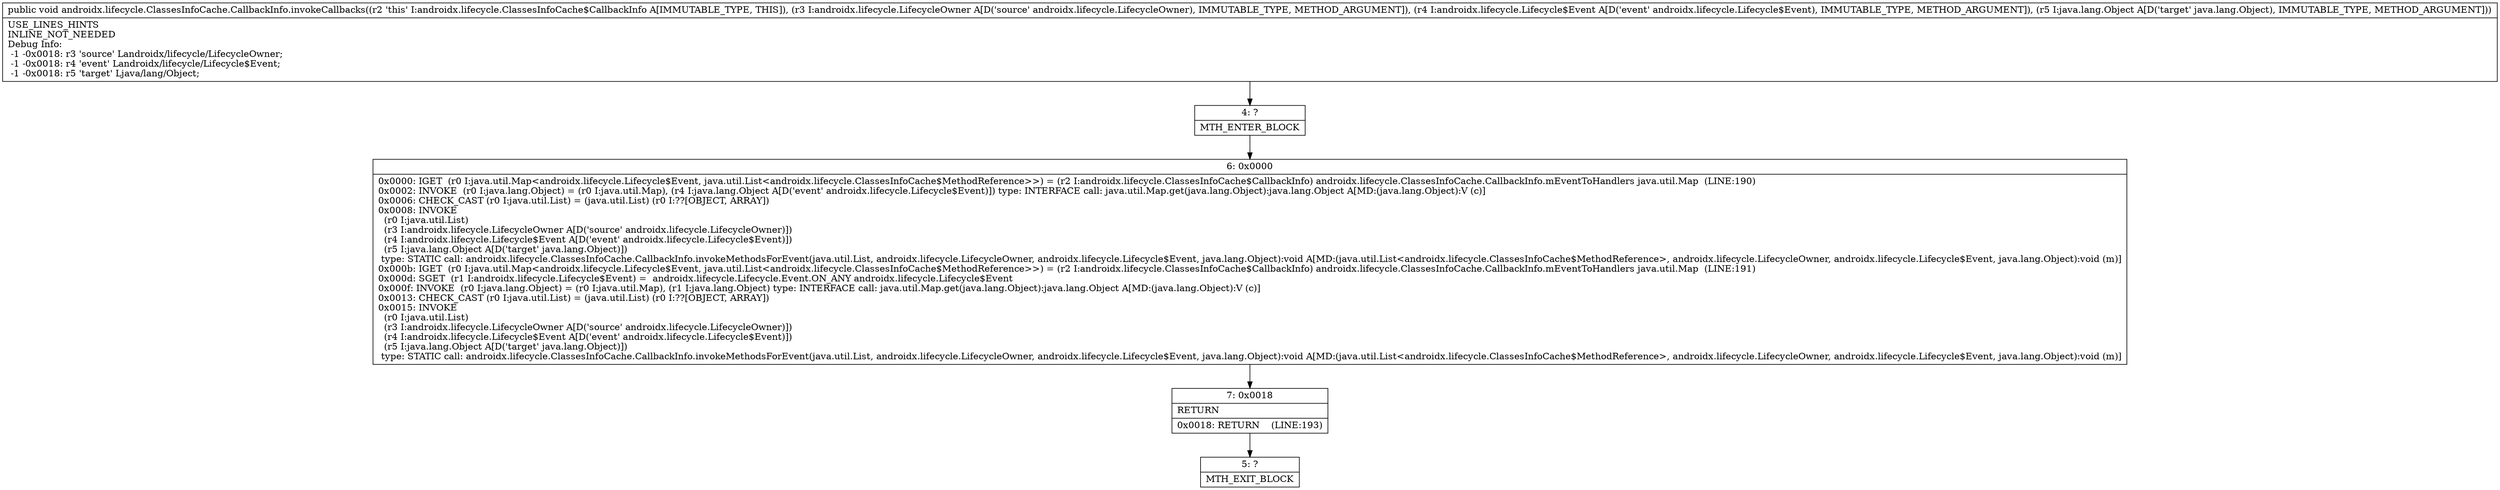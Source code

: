 digraph "CFG forandroidx.lifecycle.ClassesInfoCache.CallbackInfo.invokeCallbacks(Landroidx\/lifecycle\/LifecycleOwner;Landroidx\/lifecycle\/Lifecycle$Event;Ljava\/lang\/Object;)V" {
Node_4 [shape=record,label="{4\:\ ?|MTH_ENTER_BLOCK\l}"];
Node_6 [shape=record,label="{6\:\ 0x0000|0x0000: IGET  (r0 I:java.util.Map\<androidx.lifecycle.Lifecycle$Event, java.util.List\<androidx.lifecycle.ClassesInfoCache$MethodReference\>\>) = (r2 I:androidx.lifecycle.ClassesInfoCache$CallbackInfo) androidx.lifecycle.ClassesInfoCache.CallbackInfo.mEventToHandlers java.util.Map  (LINE:190)\l0x0002: INVOKE  (r0 I:java.lang.Object) = (r0 I:java.util.Map), (r4 I:java.lang.Object A[D('event' androidx.lifecycle.Lifecycle$Event)]) type: INTERFACE call: java.util.Map.get(java.lang.Object):java.lang.Object A[MD:(java.lang.Object):V (c)]\l0x0006: CHECK_CAST (r0 I:java.util.List) = (java.util.List) (r0 I:??[OBJECT, ARRAY]) \l0x0008: INVOKE  \l  (r0 I:java.util.List)\l  (r3 I:androidx.lifecycle.LifecycleOwner A[D('source' androidx.lifecycle.LifecycleOwner)])\l  (r4 I:androidx.lifecycle.Lifecycle$Event A[D('event' androidx.lifecycle.Lifecycle$Event)])\l  (r5 I:java.lang.Object A[D('target' java.lang.Object)])\l type: STATIC call: androidx.lifecycle.ClassesInfoCache.CallbackInfo.invokeMethodsForEvent(java.util.List, androidx.lifecycle.LifecycleOwner, androidx.lifecycle.Lifecycle$Event, java.lang.Object):void A[MD:(java.util.List\<androidx.lifecycle.ClassesInfoCache$MethodReference\>, androidx.lifecycle.LifecycleOwner, androidx.lifecycle.Lifecycle$Event, java.lang.Object):void (m)]\l0x000b: IGET  (r0 I:java.util.Map\<androidx.lifecycle.Lifecycle$Event, java.util.List\<androidx.lifecycle.ClassesInfoCache$MethodReference\>\>) = (r2 I:androidx.lifecycle.ClassesInfoCache$CallbackInfo) androidx.lifecycle.ClassesInfoCache.CallbackInfo.mEventToHandlers java.util.Map  (LINE:191)\l0x000d: SGET  (r1 I:androidx.lifecycle.Lifecycle$Event) =  androidx.lifecycle.Lifecycle.Event.ON_ANY androidx.lifecycle.Lifecycle$Event \l0x000f: INVOKE  (r0 I:java.lang.Object) = (r0 I:java.util.Map), (r1 I:java.lang.Object) type: INTERFACE call: java.util.Map.get(java.lang.Object):java.lang.Object A[MD:(java.lang.Object):V (c)]\l0x0013: CHECK_CAST (r0 I:java.util.List) = (java.util.List) (r0 I:??[OBJECT, ARRAY]) \l0x0015: INVOKE  \l  (r0 I:java.util.List)\l  (r3 I:androidx.lifecycle.LifecycleOwner A[D('source' androidx.lifecycle.LifecycleOwner)])\l  (r4 I:androidx.lifecycle.Lifecycle$Event A[D('event' androidx.lifecycle.Lifecycle$Event)])\l  (r5 I:java.lang.Object A[D('target' java.lang.Object)])\l type: STATIC call: androidx.lifecycle.ClassesInfoCache.CallbackInfo.invokeMethodsForEvent(java.util.List, androidx.lifecycle.LifecycleOwner, androidx.lifecycle.Lifecycle$Event, java.lang.Object):void A[MD:(java.util.List\<androidx.lifecycle.ClassesInfoCache$MethodReference\>, androidx.lifecycle.LifecycleOwner, androidx.lifecycle.Lifecycle$Event, java.lang.Object):void (m)]\l}"];
Node_7 [shape=record,label="{7\:\ 0x0018|RETURN\l|0x0018: RETURN    (LINE:193)\l}"];
Node_5 [shape=record,label="{5\:\ ?|MTH_EXIT_BLOCK\l}"];
MethodNode[shape=record,label="{public void androidx.lifecycle.ClassesInfoCache.CallbackInfo.invokeCallbacks((r2 'this' I:androidx.lifecycle.ClassesInfoCache$CallbackInfo A[IMMUTABLE_TYPE, THIS]), (r3 I:androidx.lifecycle.LifecycleOwner A[D('source' androidx.lifecycle.LifecycleOwner), IMMUTABLE_TYPE, METHOD_ARGUMENT]), (r4 I:androidx.lifecycle.Lifecycle$Event A[D('event' androidx.lifecycle.Lifecycle$Event), IMMUTABLE_TYPE, METHOD_ARGUMENT]), (r5 I:java.lang.Object A[D('target' java.lang.Object), IMMUTABLE_TYPE, METHOD_ARGUMENT]))  | USE_LINES_HINTS\lINLINE_NOT_NEEDED\lDebug Info:\l  \-1 \-0x0018: r3 'source' Landroidx\/lifecycle\/LifecycleOwner;\l  \-1 \-0x0018: r4 'event' Landroidx\/lifecycle\/Lifecycle$Event;\l  \-1 \-0x0018: r5 'target' Ljava\/lang\/Object;\l}"];
MethodNode -> Node_4;Node_4 -> Node_6;
Node_6 -> Node_7;
Node_7 -> Node_5;
}

